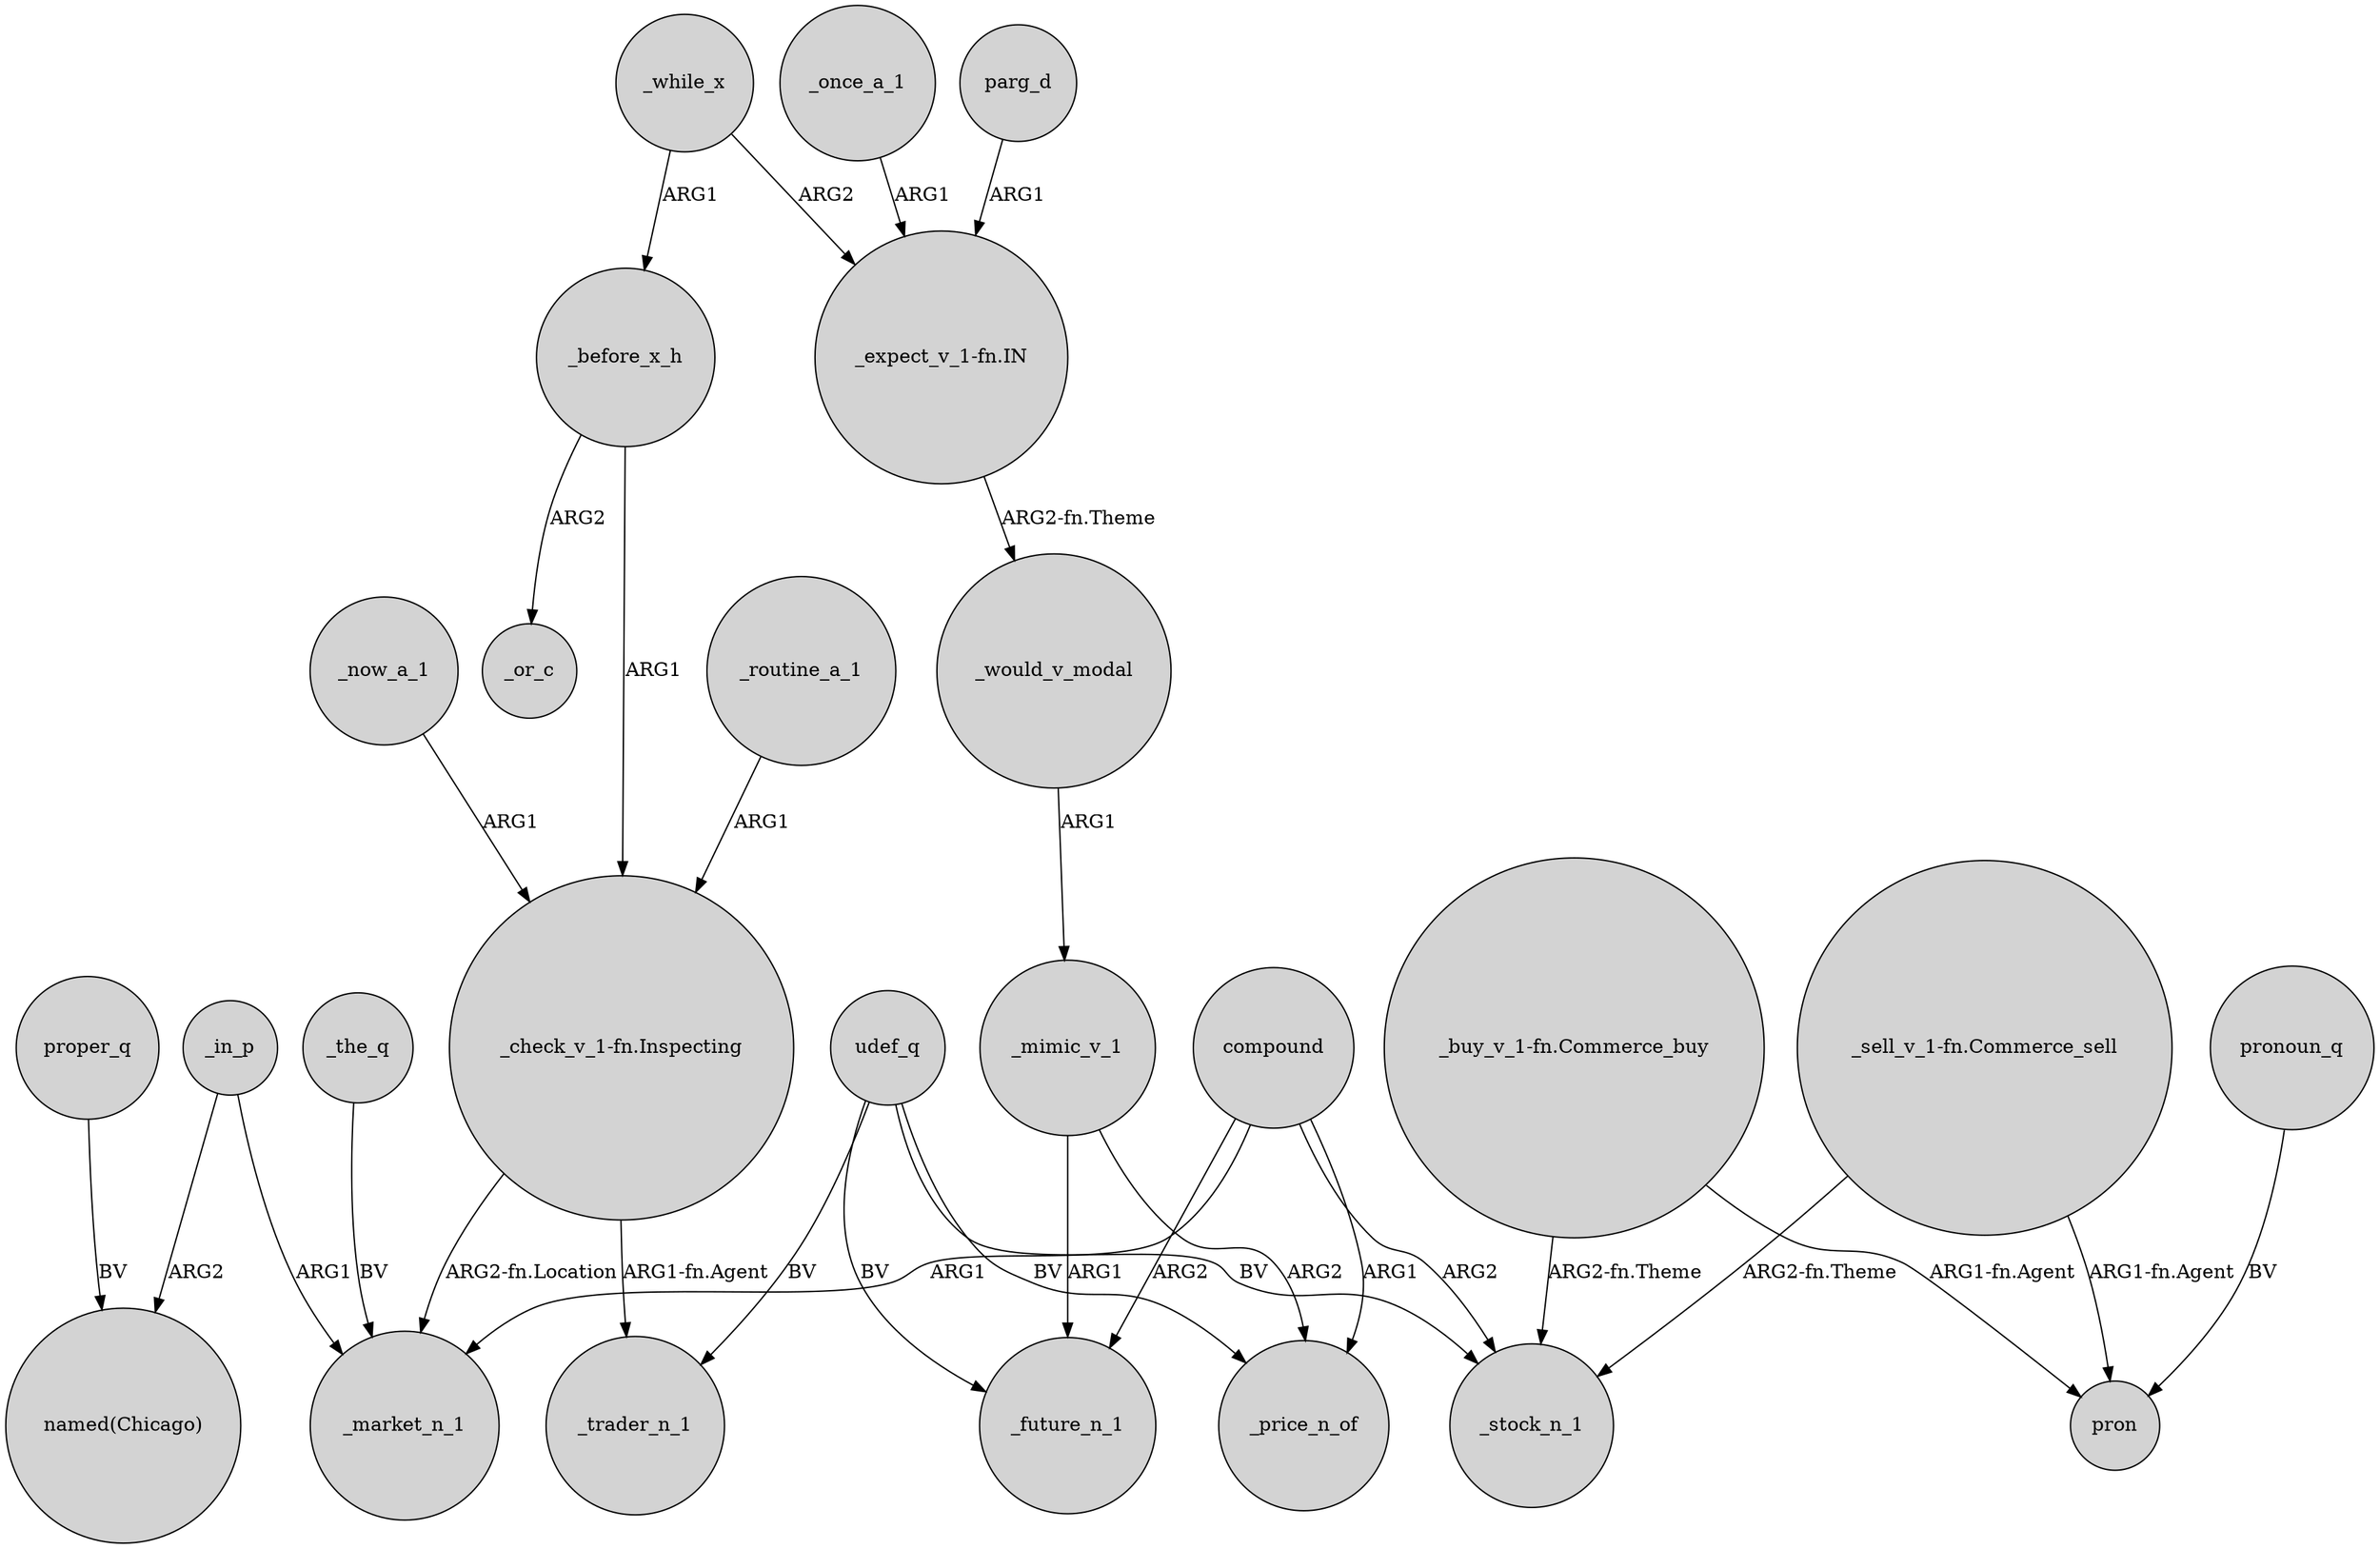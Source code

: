 digraph {
	node [shape=circle style=filled]
	_now_a_1 -> "_check_v_1-fn.Inspecting" [label=ARG1]
	"_expect_v_1-fn.IN" -> _would_v_modal [label="ARG2-fn.Theme"]
	udef_q -> _price_n_of [label=BV]
	_in_p -> _market_n_1 [label=ARG1]
	udef_q -> _trader_n_1 [label=BV]
	"_buy_v_1-fn.Commerce_buy" -> pron [label="ARG1-fn.Agent"]
	compound -> _future_n_1 [label=ARG2]
	_once_a_1 -> "_expect_v_1-fn.IN" [label=ARG1]
	_before_x_h -> _or_c [label=ARG2]
	compound -> _stock_n_1 [label=ARG2]
	_in_p -> "named(Chicago)" [label=ARG2]
	pronoun_q -> pron [label=BV]
	"_check_v_1-fn.Inspecting" -> _trader_n_1 [label="ARG1-fn.Agent"]
	_mimic_v_1 -> _future_n_1 [label=ARG1]
	udef_q -> _stock_n_1 [label=BV]
	_routine_a_1 -> "_check_v_1-fn.Inspecting" [label=ARG1]
	_before_x_h -> "_check_v_1-fn.Inspecting" [label=ARG1]
	parg_d -> "_expect_v_1-fn.IN" [label=ARG1]
	udef_q -> _future_n_1 [label=BV]
	"_check_v_1-fn.Inspecting" -> _market_n_1 [label="ARG2-fn.Location"]
	_would_v_modal -> _mimic_v_1 [label=ARG1]
	_while_x -> "_expect_v_1-fn.IN" [label=ARG2]
	_mimic_v_1 -> _price_n_of [label=ARG2]
	"_sell_v_1-fn.Commerce_sell" -> _stock_n_1 [label="ARG2-fn.Theme"]
	_while_x -> _before_x_h [label=ARG1]
	compound -> _market_n_1 [label=ARG1]
	"_sell_v_1-fn.Commerce_sell" -> pron [label="ARG1-fn.Agent"]
	compound -> _price_n_of [label=ARG1]
	_the_q -> _market_n_1 [label=BV]
	"_buy_v_1-fn.Commerce_buy" -> _stock_n_1 [label="ARG2-fn.Theme"]
	proper_q -> "named(Chicago)" [label=BV]
}
